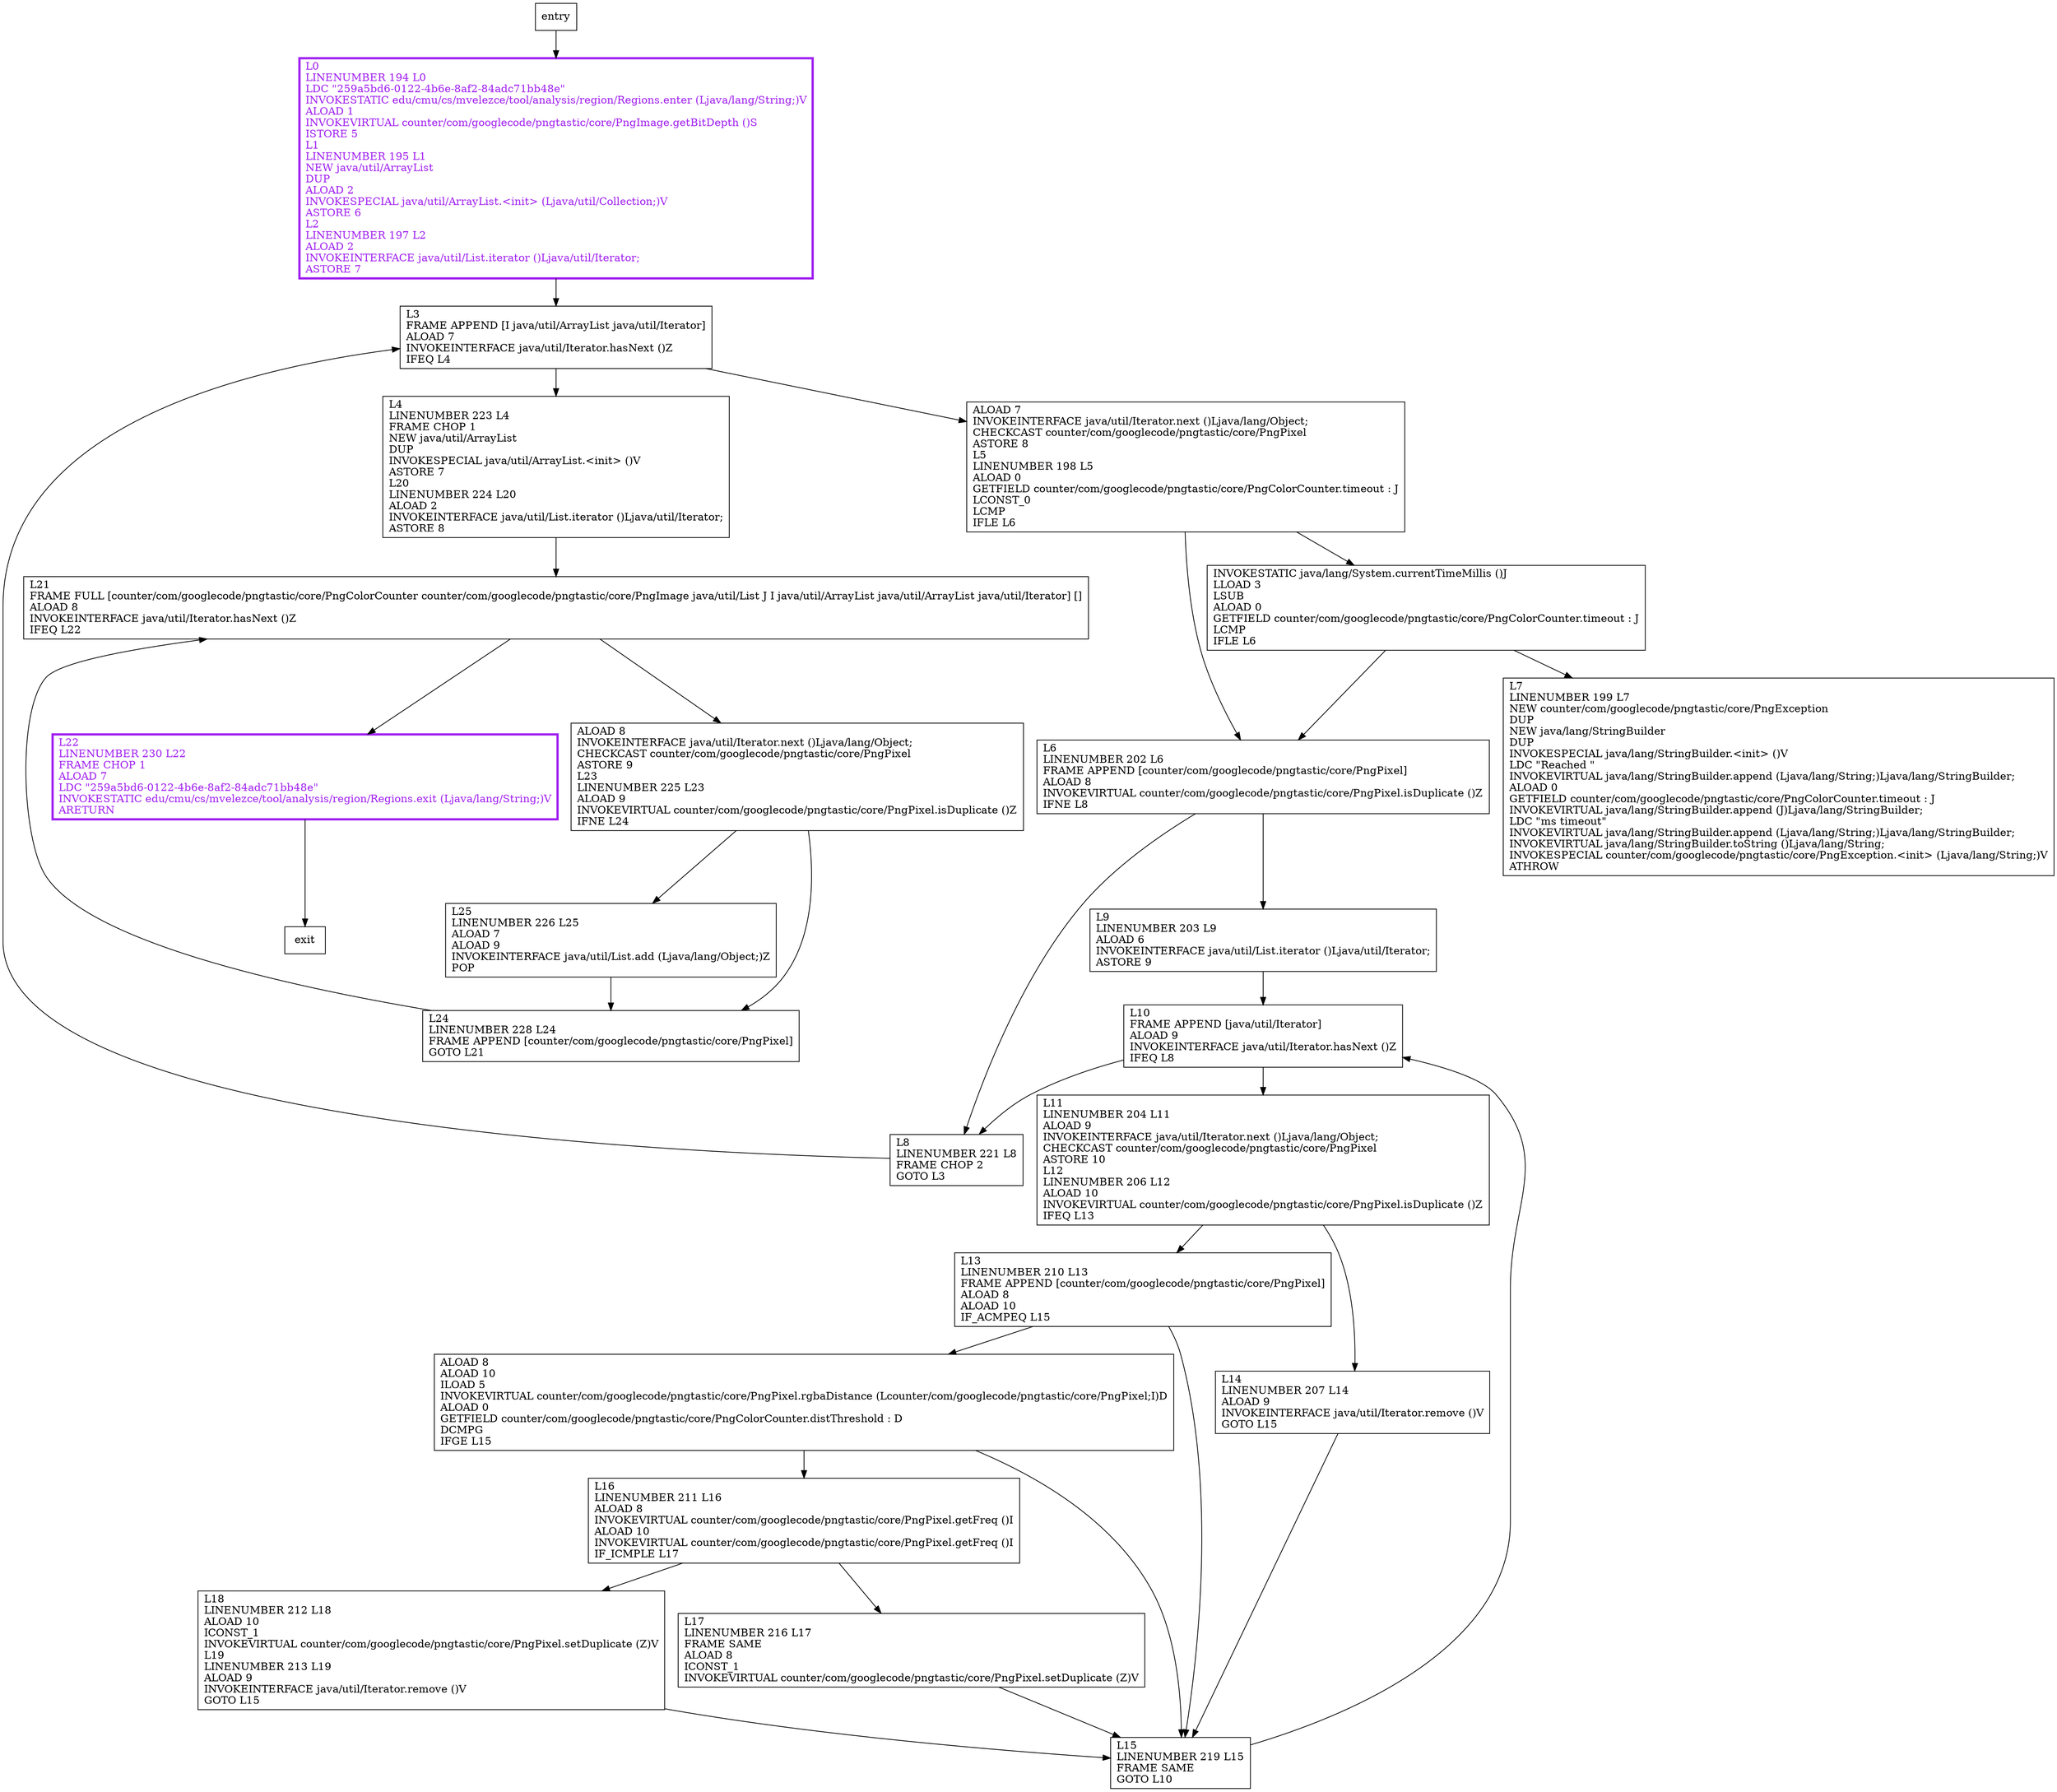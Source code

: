 digraph getMergedColors {
node [shape=record];
905289214 [label="L0\lLINENUMBER 194 L0\lLDC \"259a5bd6-0122-4b6e-8af2-84adc71bb48e\"\lINVOKESTATIC edu/cmu/cs/mvelezce/tool/analysis/region/Regions.enter (Ljava/lang/String;)V\lALOAD 1\lINVOKEVIRTUAL counter/com/googlecode/pngtastic/core/PngImage.getBitDepth ()S\lISTORE 5\lL1\lLINENUMBER 195 L1\lNEW java/util/ArrayList\lDUP\lALOAD 2\lINVOKESPECIAL java/util/ArrayList.\<init\> (Ljava/util/Collection;)V\lASTORE 6\lL2\lLINENUMBER 197 L2\lALOAD 2\lINVOKEINTERFACE java/util/List.iterator ()Ljava/util/Iterator;\lASTORE 7\l"];
1794093634 [label="ALOAD 8\lALOAD 10\lILOAD 5\lINVOKEVIRTUAL counter/com/googlecode/pngtastic/core/PngPixel.rgbaDistance (Lcounter/com/googlecode/pngtastic/core/PngPixel;I)D\lALOAD 0\lGETFIELD counter/com/googlecode/pngtastic/core/PngColorCounter.distThreshold : D\lDCMPG\lIFGE L15\l"];
1606954469 [label="L10\lFRAME APPEND [java/util/Iterator]\lALOAD 9\lINVOKEINTERFACE java/util/Iterator.hasNext ()Z\lIFEQ L8\l"];
1604007861 [label="L11\lLINENUMBER 204 L11\lALOAD 9\lINVOKEINTERFACE java/util/Iterator.next ()Ljava/lang/Object;\lCHECKCAST counter/com/googlecode/pngtastic/core/PngPixel\lASTORE 10\lL12\lLINENUMBER 206 L12\lALOAD 10\lINVOKEVIRTUAL counter/com/googlecode/pngtastic/core/PngPixel.isDuplicate ()Z\lIFEQ L13\l"];
1299269484 [label="L22\lLINENUMBER 230 L22\lFRAME CHOP 1\lALOAD 7\lLDC \"259a5bd6-0122-4b6e-8af2-84adc71bb48e\"\lINVOKESTATIC edu/cmu/cs/mvelezce/tool/analysis/region/Regions.exit (Ljava/lang/String;)V\lARETURN\l"];
1802632685 [label="L4\lLINENUMBER 223 L4\lFRAME CHOP 1\lNEW java/util/ArrayList\lDUP\lINVOKESPECIAL java/util/ArrayList.\<init\> ()V\lASTORE 7\lL20\lLINENUMBER 224 L20\lALOAD 2\lINVOKEINTERFACE java/util/List.iterator ()Ljava/util/Iterator;\lASTORE 8\l"];
461118575 [label="L9\lLINENUMBER 203 L9\lALOAD 6\lINVOKEINTERFACE java/util/List.iterator ()Ljava/util/Iterator;\lASTORE 9\l"];
1841866242 [label="L25\lLINENUMBER 226 L25\lALOAD 7\lALOAD 9\lINVOKEINTERFACE java/util/List.add (Ljava/lang/Object;)Z\lPOP\l"];
341168373 [label="L16\lLINENUMBER 211 L16\lALOAD 8\lINVOKEVIRTUAL counter/com/googlecode/pngtastic/core/PngPixel.getFreq ()I\lALOAD 10\lINVOKEVIRTUAL counter/com/googlecode/pngtastic/core/PngPixel.getFreq ()I\lIF_ICMPLE L17\l"];
1468331705 [label="L7\lLINENUMBER 199 L7\lNEW counter/com/googlecode/pngtastic/core/PngException\lDUP\lNEW java/lang/StringBuilder\lDUP\lINVOKESPECIAL java/lang/StringBuilder.\<init\> ()V\lLDC \"Reached \"\lINVOKEVIRTUAL java/lang/StringBuilder.append (Ljava/lang/String;)Ljava/lang/StringBuilder;\lALOAD 0\lGETFIELD counter/com/googlecode/pngtastic/core/PngColorCounter.timeout : J\lINVOKEVIRTUAL java/lang/StringBuilder.append (J)Ljava/lang/StringBuilder;\lLDC \"ms timeout\"\lINVOKEVIRTUAL java/lang/StringBuilder.append (Ljava/lang/String;)Ljava/lang/StringBuilder;\lINVOKEVIRTUAL java/lang/StringBuilder.toString ()Ljava/lang/String;\lINVOKESPECIAL counter/com/googlecode/pngtastic/core/PngException.\<init\> (Ljava/lang/String;)V\lATHROW\l"];
721258866 [label="L6\lLINENUMBER 202 L6\lFRAME APPEND [counter/com/googlecode/pngtastic/core/PngPixel]\lALOAD 8\lINVOKEVIRTUAL counter/com/googlecode/pngtastic/core/PngPixel.isDuplicate ()Z\lIFNE L8\l"];
1561110693 [label="L8\lLINENUMBER 221 L8\lFRAME CHOP 2\lGOTO L3\l"];
794436545 [label="L13\lLINENUMBER 210 L13\lFRAME APPEND [counter/com/googlecode/pngtastic/core/PngPixel]\lALOAD 8\lALOAD 10\lIF_ACMPEQ L15\l"];
216917770 [label="L24\lLINENUMBER 228 L24\lFRAME APPEND [counter/com/googlecode/pngtastic/core/PngPixel]\lGOTO L21\l"];
372479530 [label="ALOAD 7\lINVOKEINTERFACE java/util/Iterator.next ()Ljava/lang/Object;\lCHECKCAST counter/com/googlecode/pngtastic/core/PngPixel\lASTORE 8\lL5\lLINENUMBER 198 L5\lALOAD 0\lGETFIELD counter/com/googlecode/pngtastic/core/PngColorCounter.timeout : J\lLCONST_0\lLCMP\lIFLE L6\l"];
709215984 [label="L21\lFRAME FULL [counter/com/googlecode/pngtastic/core/PngColorCounter counter/com/googlecode/pngtastic/core/PngImage java/util/List J I java/util/ArrayList java/util/ArrayList java/util/Iterator] []\lALOAD 8\lINVOKEINTERFACE java/util/Iterator.hasNext ()Z\lIFEQ L22\l"];
397143823 [label="L14\lLINENUMBER 207 L14\lALOAD 9\lINVOKEINTERFACE java/util/Iterator.remove ()V\lGOTO L15\l"];
1218640657 [label="L18\lLINENUMBER 212 L18\lALOAD 10\lICONST_1\lINVOKEVIRTUAL counter/com/googlecode/pngtastic/core/PngPixel.setDuplicate (Z)V\lL19\lLINENUMBER 213 L19\lALOAD 9\lINVOKEINTERFACE java/util/Iterator.remove ()V\lGOTO L15\l"];
307513248 [label="ALOAD 8\lINVOKEINTERFACE java/util/Iterator.next ()Ljava/lang/Object;\lCHECKCAST counter/com/googlecode/pngtastic/core/PngPixel\lASTORE 9\lL23\lLINENUMBER 225 L23\lALOAD 9\lINVOKEVIRTUAL counter/com/googlecode/pngtastic/core/PngPixel.isDuplicate ()Z\lIFNE L24\l"];
872348606 [label="INVOKESTATIC java/lang/System.currentTimeMillis ()J\lLLOAD 3\lLSUB\lALOAD 0\lGETFIELD counter/com/googlecode/pngtastic/core/PngColorCounter.timeout : J\lLCMP\lIFLE L6\l"];
1548650215 [label="L17\lLINENUMBER 216 L17\lFRAME SAME\lALOAD 8\lICONST_1\lINVOKEVIRTUAL counter/com/googlecode/pngtastic/core/PngPixel.setDuplicate (Z)V\l"];
1696631953 [label="L3\lFRAME APPEND [I java/util/ArrayList java/util/Iterator]\lALOAD 7\lINVOKEINTERFACE java/util/Iterator.hasNext ()Z\lIFEQ L4\l"];
1825507057 [label="L15\lLINENUMBER 219 L15\lFRAME SAME\lGOTO L10\l"];
entry;
exit;
1794093634 -> 1825507057;
1794093634 -> 341168373;
1606954469 -> 1604007861;
1606954469 -> 1561110693;
461118575 -> 1606954469;
341168373 -> 1218640657;
341168373 -> 1548650215;
372479530 -> 872348606;
372479530 -> 721258866;
709215984 -> 1299269484;
709215984 -> 307513248;
397143823 -> 1825507057;
1218640657 -> 1825507057;
1825507057 -> 1606954469;
905289214 -> 1696631953;
1604007861 -> 397143823;
1604007861 -> 794436545;
1299269484 -> exit;
1802632685 -> 709215984;
1841866242 -> 216917770;
721258866 -> 461118575;
721258866 -> 1561110693;
1561110693 -> 1696631953;
794436545 -> 1794093634;
794436545 -> 1825507057;
216917770 -> 709215984;
entry -> 905289214;
307513248 -> 216917770;
307513248 -> 1841866242;
872348606 -> 721258866;
872348606 -> 1468331705;
1548650215 -> 1825507057;
1696631953 -> 372479530;
1696631953 -> 1802632685;
905289214[fontcolor="purple", penwidth=3, color="purple"];
1299269484[fontcolor="purple", penwidth=3, color="purple"];
}
